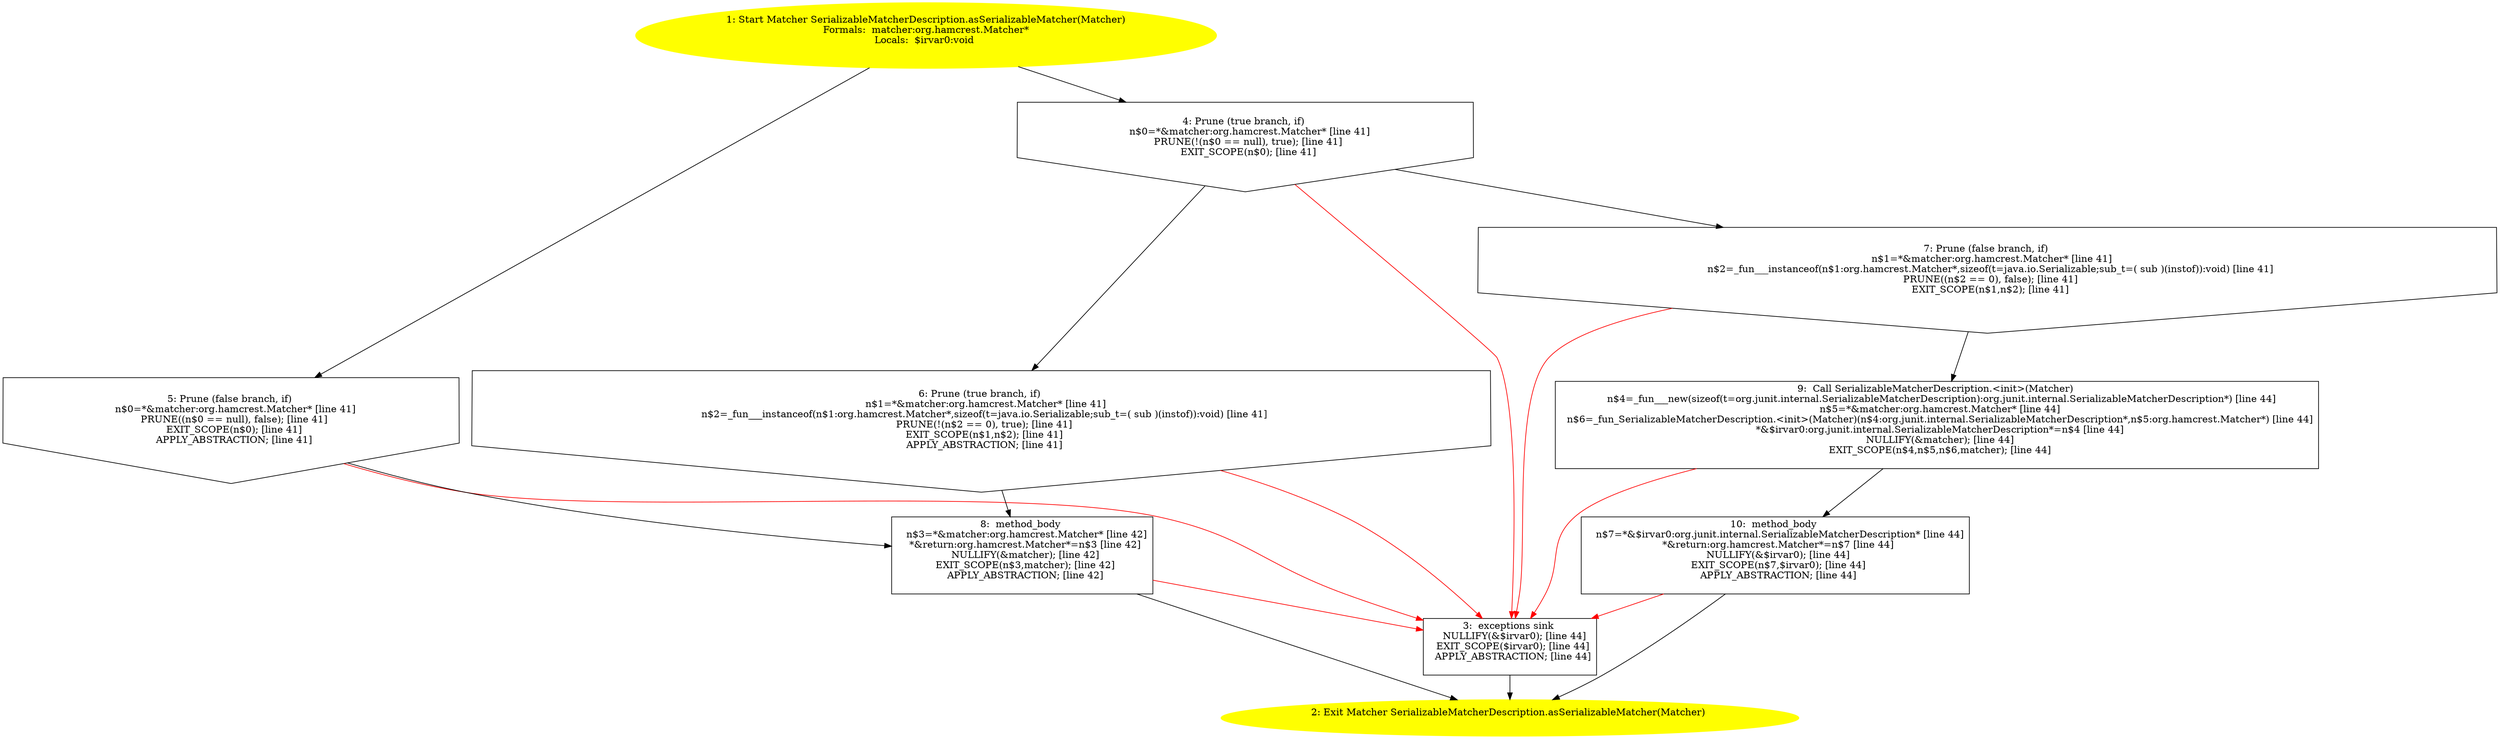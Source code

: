 /* @generated */
digraph cfg {
"org.junit.internal.SerializableMatcherDescription.asSerializableMatcher(org.hamcrest.Matcher):org.ha.5285dc6da6c8b64495d507e80f23b1d5_1" [label="1: Start Matcher SerializableMatcherDescription.asSerializableMatcher(Matcher)\nFormals:  matcher:org.hamcrest.Matcher*\nLocals:  $irvar0:void \n  " color=yellow style=filled]
	

	 "org.junit.internal.SerializableMatcherDescription.asSerializableMatcher(org.hamcrest.Matcher):org.ha.5285dc6da6c8b64495d507e80f23b1d5_1" -> "org.junit.internal.SerializableMatcherDescription.asSerializableMatcher(org.hamcrest.Matcher):org.ha.5285dc6da6c8b64495d507e80f23b1d5_4" ;
	 "org.junit.internal.SerializableMatcherDescription.asSerializableMatcher(org.hamcrest.Matcher):org.ha.5285dc6da6c8b64495d507e80f23b1d5_1" -> "org.junit.internal.SerializableMatcherDescription.asSerializableMatcher(org.hamcrest.Matcher):org.ha.5285dc6da6c8b64495d507e80f23b1d5_5" ;
"org.junit.internal.SerializableMatcherDescription.asSerializableMatcher(org.hamcrest.Matcher):org.ha.5285dc6da6c8b64495d507e80f23b1d5_2" [label="2: Exit Matcher SerializableMatcherDescription.asSerializableMatcher(Matcher) \n  " color=yellow style=filled]
	

"org.junit.internal.SerializableMatcherDescription.asSerializableMatcher(org.hamcrest.Matcher):org.ha.5285dc6da6c8b64495d507e80f23b1d5_3" [label="3:  exceptions sink \n   NULLIFY(&$irvar0); [line 44]\n  EXIT_SCOPE($irvar0); [line 44]\n  APPLY_ABSTRACTION; [line 44]\n " shape="box"]
	

	 "org.junit.internal.SerializableMatcherDescription.asSerializableMatcher(org.hamcrest.Matcher):org.ha.5285dc6da6c8b64495d507e80f23b1d5_3" -> "org.junit.internal.SerializableMatcherDescription.asSerializableMatcher(org.hamcrest.Matcher):org.ha.5285dc6da6c8b64495d507e80f23b1d5_2" ;
"org.junit.internal.SerializableMatcherDescription.asSerializableMatcher(org.hamcrest.Matcher):org.ha.5285dc6da6c8b64495d507e80f23b1d5_4" [label="4: Prune (true branch, if) \n   n$0=*&matcher:org.hamcrest.Matcher* [line 41]\n  PRUNE(!(n$0 == null), true); [line 41]\n  EXIT_SCOPE(n$0); [line 41]\n " shape="invhouse"]
	

	 "org.junit.internal.SerializableMatcherDescription.asSerializableMatcher(org.hamcrest.Matcher):org.ha.5285dc6da6c8b64495d507e80f23b1d5_4" -> "org.junit.internal.SerializableMatcherDescription.asSerializableMatcher(org.hamcrest.Matcher):org.ha.5285dc6da6c8b64495d507e80f23b1d5_6" ;
	 "org.junit.internal.SerializableMatcherDescription.asSerializableMatcher(org.hamcrest.Matcher):org.ha.5285dc6da6c8b64495d507e80f23b1d5_4" -> "org.junit.internal.SerializableMatcherDescription.asSerializableMatcher(org.hamcrest.Matcher):org.ha.5285dc6da6c8b64495d507e80f23b1d5_7" ;
	 "org.junit.internal.SerializableMatcherDescription.asSerializableMatcher(org.hamcrest.Matcher):org.ha.5285dc6da6c8b64495d507e80f23b1d5_4" -> "org.junit.internal.SerializableMatcherDescription.asSerializableMatcher(org.hamcrest.Matcher):org.ha.5285dc6da6c8b64495d507e80f23b1d5_3" [color="red" ];
"org.junit.internal.SerializableMatcherDescription.asSerializableMatcher(org.hamcrest.Matcher):org.ha.5285dc6da6c8b64495d507e80f23b1d5_5" [label="5: Prune (false branch, if) \n   n$0=*&matcher:org.hamcrest.Matcher* [line 41]\n  PRUNE((n$0 == null), false); [line 41]\n  EXIT_SCOPE(n$0); [line 41]\n  APPLY_ABSTRACTION; [line 41]\n " shape="invhouse"]
	

	 "org.junit.internal.SerializableMatcherDescription.asSerializableMatcher(org.hamcrest.Matcher):org.ha.5285dc6da6c8b64495d507e80f23b1d5_5" -> "org.junit.internal.SerializableMatcherDescription.asSerializableMatcher(org.hamcrest.Matcher):org.ha.5285dc6da6c8b64495d507e80f23b1d5_8" ;
	 "org.junit.internal.SerializableMatcherDescription.asSerializableMatcher(org.hamcrest.Matcher):org.ha.5285dc6da6c8b64495d507e80f23b1d5_5" -> "org.junit.internal.SerializableMatcherDescription.asSerializableMatcher(org.hamcrest.Matcher):org.ha.5285dc6da6c8b64495d507e80f23b1d5_3" [color="red" ];
"org.junit.internal.SerializableMatcherDescription.asSerializableMatcher(org.hamcrest.Matcher):org.ha.5285dc6da6c8b64495d507e80f23b1d5_6" [label="6: Prune (true branch, if) \n   n$1=*&matcher:org.hamcrest.Matcher* [line 41]\n  n$2=_fun___instanceof(n$1:org.hamcrest.Matcher*,sizeof(t=java.io.Serializable;sub_t=( sub )(instof)):void) [line 41]\n  PRUNE(!(n$2 == 0), true); [line 41]\n  EXIT_SCOPE(n$1,n$2); [line 41]\n  APPLY_ABSTRACTION; [line 41]\n " shape="invhouse"]
	

	 "org.junit.internal.SerializableMatcherDescription.asSerializableMatcher(org.hamcrest.Matcher):org.ha.5285dc6da6c8b64495d507e80f23b1d5_6" -> "org.junit.internal.SerializableMatcherDescription.asSerializableMatcher(org.hamcrest.Matcher):org.ha.5285dc6da6c8b64495d507e80f23b1d5_8" ;
	 "org.junit.internal.SerializableMatcherDescription.asSerializableMatcher(org.hamcrest.Matcher):org.ha.5285dc6da6c8b64495d507e80f23b1d5_6" -> "org.junit.internal.SerializableMatcherDescription.asSerializableMatcher(org.hamcrest.Matcher):org.ha.5285dc6da6c8b64495d507e80f23b1d5_3" [color="red" ];
"org.junit.internal.SerializableMatcherDescription.asSerializableMatcher(org.hamcrest.Matcher):org.ha.5285dc6da6c8b64495d507e80f23b1d5_7" [label="7: Prune (false branch, if) \n   n$1=*&matcher:org.hamcrest.Matcher* [line 41]\n  n$2=_fun___instanceof(n$1:org.hamcrest.Matcher*,sizeof(t=java.io.Serializable;sub_t=( sub )(instof)):void) [line 41]\n  PRUNE((n$2 == 0), false); [line 41]\n  EXIT_SCOPE(n$1,n$2); [line 41]\n " shape="invhouse"]
	

	 "org.junit.internal.SerializableMatcherDescription.asSerializableMatcher(org.hamcrest.Matcher):org.ha.5285dc6da6c8b64495d507e80f23b1d5_7" -> "org.junit.internal.SerializableMatcherDescription.asSerializableMatcher(org.hamcrest.Matcher):org.ha.5285dc6da6c8b64495d507e80f23b1d5_9" ;
	 "org.junit.internal.SerializableMatcherDescription.asSerializableMatcher(org.hamcrest.Matcher):org.ha.5285dc6da6c8b64495d507e80f23b1d5_7" -> "org.junit.internal.SerializableMatcherDescription.asSerializableMatcher(org.hamcrest.Matcher):org.ha.5285dc6da6c8b64495d507e80f23b1d5_3" [color="red" ];
"org.junit.internal.SerializableMatcherDescription.asSerializableMatcher(org.hamcrest.Matcher):org.ha.5285dc6da6c8b64495d507e80f23b1d5_8" [label="8:  method_body \n   n$3=*&matcher:org.hamcrest.Matcher* [line 42]\n  *&return:org.hamcrest.Matcher*=n$3 [line 42]\n  NULLIFY(&matcher); [line 42]\n  EXIT_SCOPE(n$3,matcher); [line 42]\n  APPLY_ABSTRACTION; [line 42]\n " shape="box"]
	

	 "org.junit.internal.SerializableMatcherDescription.asSerializableMatcher(org.hamcrest.Matcher):org.ha.5285dc6da6c8b64495d507e80f23b1d5_8" -> "org.junit.internal.SerializableMatcherDescription.asSerializableMatcher(org.hamcrest.Matcher):org.ha.5285dc6da6c8b64495d507e80f23b1d5_2" ;
	 "org.junit.internal.SerializableMatcherDescription.asSerializableMatcher(org.hamcrest.Matcher):org.ha.5285dc6da6c8b64495d507e80f23b1d5_8" -> "org.junit.internal.SerializableMatcherDescription.asSerializableMatcher(org.hamcrest.Matcher):org.ha.5285dc6da6c8b64495d507e80f23b1d5_3" [color="red" ];
"org.junit.internal.SerializableMatcherDescription.asSerializableMatcher(org.hamcrest.Matcher):org.ha.5285dc6da6c8b64495d507e80f23b1d5_9" [label="9:  Call SerializableMatcherDescription.<init>(Matcher) \n   n$4=_fun___new(sizeof(t=org.junit.internal.SerializableMatcherDescription):org.junit.internal.SerializableMatcherDescription*) [line 44]\n  n$5=*&matcher:org.hamcrest.Matcher* [line 44]\n  n$6=_fun_SerializableMatcherDescription.<init>(Matcher)(n$4:org.junit.internal.SerializableMatcherDescription*,n$5:org.hamcrest.Matcher*) [line 44]\n  *&$irvar0:org.junit.internal.SerializableMatcherDescription*=n$4 [line 44]\n  NULLIFY(&matcher); [line 44]\n  EXIT_SCOPE(n$4,n$5,n$6,matcher); [line 44]\n " shape="box"]
	

	 "org.junit.internal.SerializableMatcherDescription.asSerializableMatcher(org.hamcrest.Matcher):org.ha.5285dc6da6c8b64495d507e80f23b1d5_9" -> "org.junit.internal.SerializableMatcherDescription.asSerializableMatcher(org.hamcrest.Matcher):org.ha.5285dc6da6c8b64495d507e80f23b1d5_10" ;
	 "org.junit.internal.SerializableMatcherDescription.asSerializableMatcher(org.hamcrest.Matcher):org.ha.5285dc6da6c8b64495d507e80f23b1d5_9" -> "org.junit.internal.SerializableMatcherDescription.asSerializableMatcher(org.hamcrest.Matcher):org.ha.5285dc6da6c8b64495d507e80f23b1d5_3" [color="red" ];
"org.junit.internal.SerializableMatcherDescription.asSerializableMatcher(org.hamcrest.Matcher):org.ha.5285dc6da6c8b64495d507e80f23b1d5_10" [label="10:  method_body \n   n$7=*&$irvar0:org.junit.internal.SerializableMatcherDescription* [line 44]\n  *&return:org.hamcrest.Matcher*=n$7 [line 44]\n  NULLIFY(&$irvar0); [line 44]\n  EXIT_SCOPE(n$7,$irvar0); [line 44]\n  APPLY_ABSTRACTION; [line 44]\n " shape="box"]
	

	 "org.junit.internal.SerializableMatcherDescription.asSerializableMatcher(org.hamcrest.Matcher):org.ha.5285dc6da6c8b64495d507e80f23b1d5_10" -> "org.junit.internal.SerializableMatcherDescription.asSerializableMatcher(org.hamcrest.Matcher):org.ha.5285dc6da6c8b64495d507e80f23b1d5_2" ;
	 "org.junit.internal.SerializableMatcherDescription.asSerializableMatcher(org.hamcrest.Matcher):org.ha.5285dc6da6c8b64495d507e80f23b1d5_10" -> "org.junit.internal.SerializableMatcherDescription.asSerializableMatcher(org.hamcrest.Matcher):org.ha.5285dc6da6c8b64495d507e80f23b1d5_3" [color="red" ];
}

